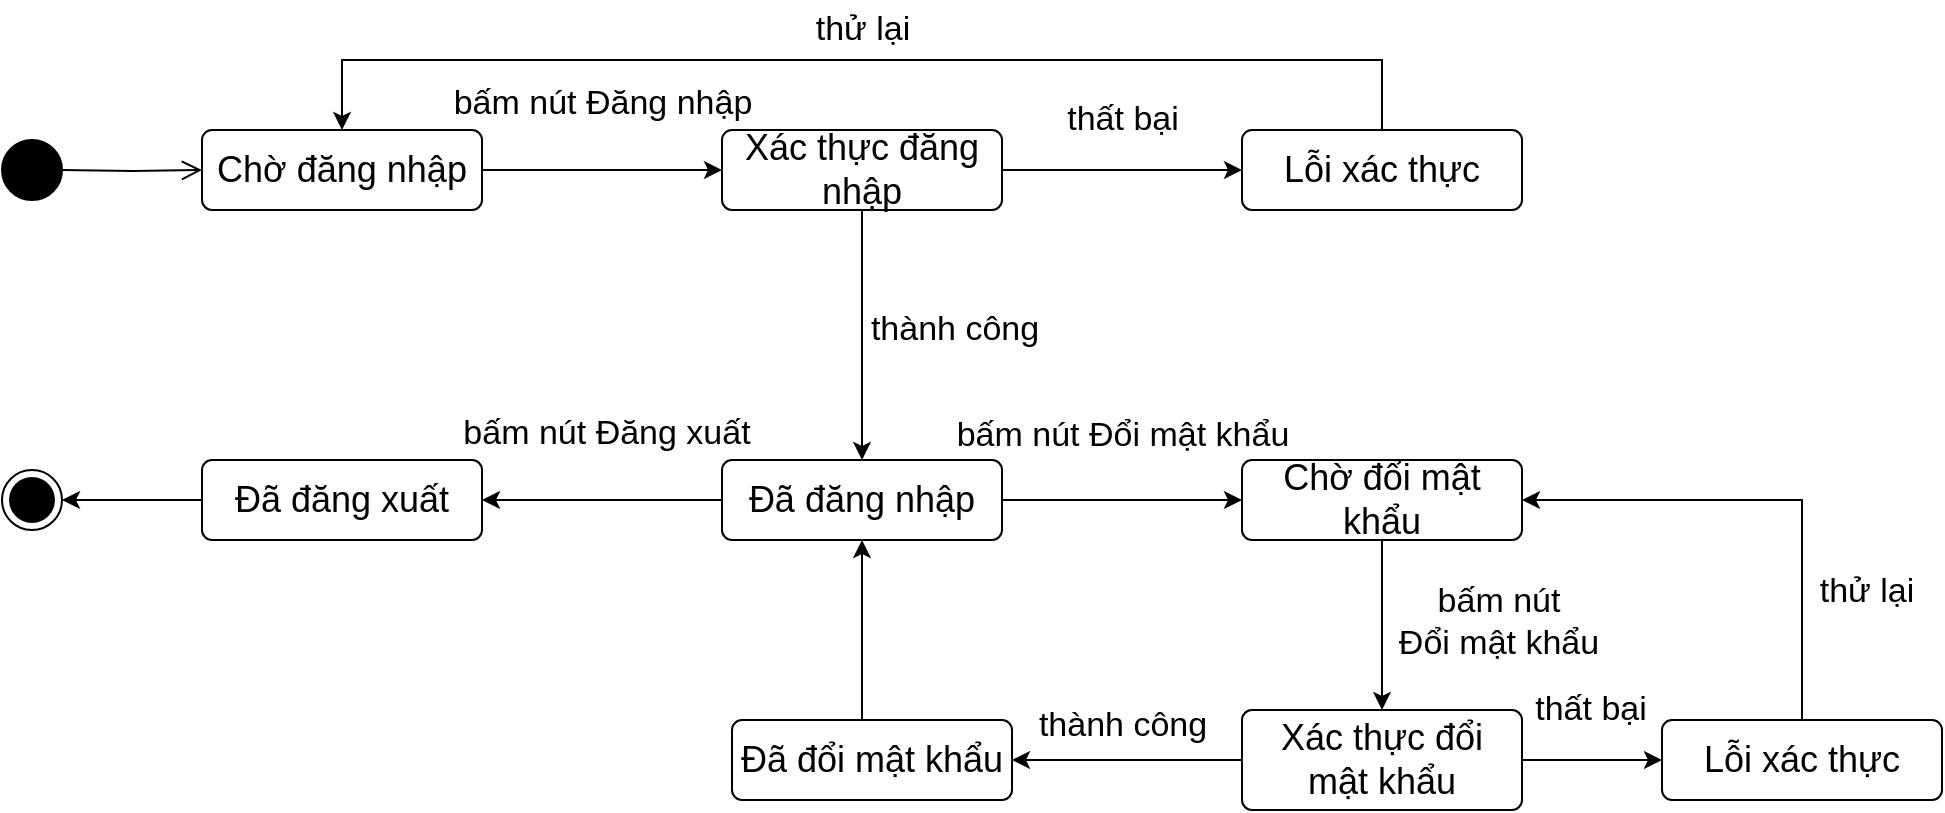 <mxfile version="26.0.7">
  <diagram name="Page-1" id="ig6ZdHgCOh64XJZ54fY-">
    <mxGraphModel dx="1050" dy="621" grid="1" gridSize="10" guides="1" tooltips="1" connect="1" arrows="1" fold="1" page="1" pageScale="1" pageWidth="850" pageHeight="1100" math="0" shadow="0">
      <root>
        <mxCell id="0" />
        <mxCell id="1" parent="0" />
        <mxCell id="TsZA0TqLV2QKXDV1wg5h-2" value="" style="edgeStyle=orthogonalEdgeStyle;html=1;verticalAlign=middle;endArrow=open;endSize=8;rounded=0;entryX=0;entryY=0.5;entryDx=0;entryDy=0;fontSize=18;" parent="1" target="TsZA0TqLV2QKXDV1wg5h-4" edge="1">
          <mxGeometry relative="1" as="geometry">
            <mxPoint x="100" y="85" as="targetPoint" />
            <mxPoint x="30" y="85" as="sourcePoint" />
          </mxGeometry>
        </mxCell>
        <mxCell id="TsZA0TqLV2QKXDV1wg5h-6" style="edgeStyle=orthogonalEdgeStyle;rounded=0;orthogonalLoop=1;jettySize=auto;html=1;fontSize=18;verticalAlign=middle;" parent="1" source="TsZA0TqLV2QKXDV1wg5h-4" target="TsZA0TqLV2QKXDV1wg5h-5" edge="1">
          <mxGeometry relative="1" as="geometry" />
        </mxCell>
        <mxCell id="TsZA0TqLV2QKXDV1wg5h-4" value="Chờ đăng nhập" style="html=1;align=center;verticalAlign=middle;rounded=1;absoluteArcSize=1;arcSize=10;dashed=0;whiteSpace=wrap;fontSize=18;" parent="1" vertex="1">
          <mxGeometry x="100" y="65" width="140" height="40" as="geometry" />
        </mxCell>
        <mxCell id="TsZA0TqLV2QKXDV1wg5h-9" style="edgeStyle=orthogonalEdgeStyle;rounded=0;orthogonalLoop=1;jettySize=auto;html=1;entryX=0;entryY=0.5;entryDx=0;entryDy=0;fontSize=18;verticalAlign=middle;" parent="1" source="TsZA0TqLV2QKXDV1wg5h-5" target="TsZA0TqLV2QKXDV1wg5h-8" edge="1">
          <mxGeometry relative="1" as="geometry" />
        </mxCell>
        <mxCell id="TsZA0TqLV2QKXDV1wg5h-12" style="edgeStyle=orthogonalEdgeStyle;rounded=0;orthogonalLoop=1;jettySize=auto;html=1;entryX=0.5;entryY=0;entryDx=0;entryDy=0;fontSize=18;verticalAlign=middle;" parent="1" source="TsZA0TqLV2QKXDV1wg5h-5" target="TsZA0TqLV2QKXDV1wg5h-11" edge="1">
          <mxGeometry relative="1" as="geometry" />
        </mxCell>
        <mxCell id="TsZA0TqLV2QKXDV1wg5h-5" value="Xác thực đăng nhập" style="html=1;align=center;verticalAlign=middle;rounded=1;absoluteArcSize=1;arcSize=10;dashed=0;whiteSpace=wrap;fontSize=18;" parent="1" vertex="1">
          <mxGeometry x="360" y="65" width="140" height="40" as="geometry" />
        </mxCell>
        <mxCell id="TsZA0TqLV2QKXDV1wg5h-7" value="bấm nút Đăng nhập" style="text;html=1;align=center;verticalAlign=middle;resizable=0;points=[];autosize=1;strokeColor=none;fillColor=none;fontSize=17;" parent="1" vertex="1">
          <mxGeometry x="215" y="37" width="170" height="30" as="geometry" />
        </mxCell>
        <mxCell id="TsZA0TqLV2QKXDV1wg5h-15" style="edgeStyle=orthogonalEdgeStyle;rounded=0;orthogonalLoop=1;jettySize=auto;html=1;entryX=0.5;entryY=0;entryDx=0;entryDy=0;fontSize=18;verticalAlign=middle;" parent="1" source="TsZA0TqLV2QKXDV1wg5h-8" target="TsZA0TqLV2QKXDV1wg5h-4" edge="1">
          <mxGeometry relative="1" as="geometry">
            <Array as="points">
              <mxPoint x="690" y="30" />
              <mxPoint x="170" y="30" />
            </Array>
          </mxGeometry>
        </mxCell>
        <mxCell id="TsZA0TqLV2QKXDV1wg5h-8" value="Lỗi xác thực" style="html=1;align=center;verticalAlign=middle;rounded=1;absoluteArcSize=1;arcSize=10;dashed=0;whiteSpace=wrap;fontSize=18;" parent="1" vertex="1">
          <mxGeometry x="620" y="65" width="140" height="40" as="geometry" />
        </mxCell>
        <mxCell id="TsZA0TqLV2QKXDV1wg5h-10" value="thất bại" style="text;html=1;align=center;verticalAlign=middle;resizable=0;points=[];autosize=1;strokeColor=none;fillColor=none;fontSize=17;" parent="1" vertex="1">
          <mxGeometry x="520" y="45" width="80" height="30" as="geometry" />
        </mxCell>
        <mxCell id="TsZA0TqLV2QKXDV1wg5h-19" style="edgeStyle=orthogonalEdgeStyle;rounded=0;orthogonalLoop=1;jettySize=auto;html=1;fontSize=18;verticalAlign=middle;" parent="1" source="TsZA0TqLV2QKXDV1wg5h-11" target="TsZA0TqLV2QKXDV1wg5h-16" edge="1">
          <mxGeometry relative="1" as="geometry" />
        </mxCell>
        <mxCell id="TsZA0TqLV2QKXDV1wg5h-23" style="edgeStyle=orthogonalEdgeStyle;rounded=0;orthogonalLoop=1;jettySize=auto;html=1;entryX=0;entryY=0.5;entryDx=0;entryDy=0;fontSize=18;verticalAlign=middle;" parent="1" source="TsZA0TqLV2QKXDV1wg5h-11" target="TsZA0TqLV2QKXDV1wg5h-22" edge="1">
          <mxGeometry relative="1" as="geometry" />
        </mxCell>
        <mxCell id="TsZA0TqLV2QKXDV1wg5h-11" value="Đã đăng nhập" style="html=1;align=center;verticalAlign=middle;rounded=1;absoluteArcSize=1;arcSize=10;dashed=0;whiteSpace=wrap;fontSize=18;" parent="1" vertex="1">
          <mxGeometry x="360" y="230" width="140" height="40" as="geometry" />
        </mxCell>
        <mxCell id="TsZA0TqLV2QKXDV1wg5h-13" value="thành công" style="text;html=1;align=center;verticalAlign=middle;resizable=0;points=[];autosize=1;strokeColor=none;fillColor=none;fontSize=17;" parent="1" vertex="1">
          <mxGeometry x="421" y="150" width="110" height="30" as="geometry" />
        </mxCell>
        <mxCell id="TsZA0TqLV2QKXDV1wg5h-20" style="edgeStyle=orthogonalEdgeStyle;rounded=0;orthogonalLoop=1;jettySize=auto;html=1;entryX=1;entryY=0.5;entryDx=0;entryDy=0;fontSize=18;verticalAlign=middle;" parent="1" source="TsZA0TqLV2QKXDV1wg5h-16" target="TsZA0TqLV2QKXDV1wg5h-17" edge="1">
          <mxGeometry relative="1" as="geometry" />
        </mxCell>
        <mxCell id="TsZA0TqLV2QKXDV1wg5h-16" value="Đã đăng xuất" style="html=1;align=center;verticalAlign=middle;rounded=1;absoluteArcSize=1;arcSize=10;dashed=0;whiteSpace=wrap;fontSize=18;" parent="1" vertex="1">
          <mxGeometry x="100" y="230" width="140" height="40" as="geometry" />
        </mxCell>
        <mxCell id="TsZA0TqLV2QKXDV1wg5h-17" value="" style="ellipse;html=1;shape=endState;fillColor=strokeColor;fontSize=18;verticalAlign=middle;" parent="1" vertex="1">
          <mxGeometry y="235" width="30" height="30" as="geometry" />
        </mxCell>
        <mxCell id="TsZA0TqLV2QKXDV1wg5h-18" value="" style="ellipse;fillColor=strokeColor;html=1;fontSize=18;verticalAlign=middle;" parent="1" vertex="1">
          <mxGeometry y="70" width="30" height="30" as="geometry" />
        </mxCell>
        <mxCell id="TsZA0TqLV2QKXDV1wg5h-21" value="bấm nút Đăng xuất" style="text;html=1;align=center;verticalAlign=middle;resizable=0;points=[];autosize=1;strokeColor=none;fillColor=none;fontSize=17;" parent="1" vertex="1">
          <mxGeometry x="217" y="202" width="170" height="30" as="geometry" />
        </mxCell>
        <mxCell id="TsZA0TqLV2QKXDV1wg5h-27" style="edgeStyle=orthogonalEdgeStyle;rounded=0;orthogonalLoop=1;jettySize=auto;html=1;entryX=0.5;entryY=0;entryDx=0;entryDy=0;fontSize=18;verticalAlign=middle;" parent="1" source="TsZA0TqLV2QKXDV1wg5h-22" target="TsZA0TqLV2QKXDV1wg5h-26" edge="1">
          <mxGeometry relative="1" as="geometry" />
        </mxCell>
        <mxCell id="TsZA0TqLV2QKXDV1wg5h-22" value="Chờ đổi mật khẩu" style="html=1;align=center;verticalAlign=middle;rounded=1;absoluteArcSize=1;arcSize=10;dashed=0;whiteSpace=wrap;fontSize=18;" parent="1" vertex="1">
          <mxGeometry x="620" y="230" width="140" height="40" as="geometry" />
        </mxCell>
        <mxCell id="TsZA0TqLV2QKXDV1wg5h-24" value="bấm nút Đổi mật khẩu" style="text;html=1;align=center;verticalAlign=middle;resizable=0;points=[];autosize=1;strokeColor=none;fillColor=none;fontSize=17;" parent="1" vertex="1">
          <mxGeometry x="465" y="203" width="190" height="30" as="geometry" />
        </mxCell>
        <mxCell id="TsZA0TqLV2QKXDV1wg5h-25" value="thử lại" style="text;html=1;align=center;verticalAlign=middle;resizable=0;points=[];autosize=1;strokeColor=none;fillColor=none;fontSize=17;" parent="1" vertex="1">
          <mxGeometry x="395" width="70" height="30" as="geometry" />
        </mxCell>
        <mxCell id="TsZA0TqLV2QKXDV1wg5h-30" value="" style="edgeStyle=orthogonalEdgeStyle;rounded=0;orthogonalLoop=1;jettySize=auto;html=1;fontSize=18;verticalAlign=middle;" parent="1" source="TsZA0TqLV2QKXDV1wg5h-26" target="TsZA0TqLV2QKXDV1wg5h-29" edge="1">
          <mxGeometry relative="1" as="geometry" />
        </mxCell>
        <mxCell id="TsZA0TqLV2QKXDV1wg5h-36" style="edgeStyle=orthogonalEdgeStyle;rounded=0;orthogonalLoop=1;jettySize=auto;html=1;entryX=1;entryY=0.5;entryDx=0;entryDy=0;fontSize=18;verticalAlign=middle;" parent="1" source="TsZA0TqLV2QKXDV1wg5h-26" target="TsZA0TqLV2QKXDV1wg5h-35" edge="1">
          <mxGeometry relative="1" as="geometry" />
        </mxCell>
        <mxCell id="TsZA0TqLV2QKXDV1wg5h-26" value="Xác thực đổi&lt;div&gt;mật khẩu&lt;/div&gt;" style="html=1;align=center;verticalAlign=middle;rounded=1;absoluteArcSize=1;arcSize=10;dashed=0;whiteSpace=wrap;fontSize=18;" parent="1" vertex="1">
          <mxGeometry x="620" y="355" width="140" height="50" as="geometry" />
        </mxCell>
        <mxCell id="TsZA0TqLV2QKXDV1wg5h-28" value="bấm nút&lt;div&gt;Đổi mật khẩu&lt;/div&gt;" style="text;html=1;align=center;verticalAlign=middle;resizable=0;points=[];autosize=1;strokeColor=none;fillColor=none;fontSize=17;" parent="1" vertex="1">
          <mxGeometry x="688" y="286" width="120" height="50" as="geometry" />
        </mxCell>
        <mxCell id="TsZA0TqLV2QKXDV1wg5h-32" style="edgeStyle=orthogonalEdgeStyle;rounded=0;orthogonalLoop=1;jettySize=auto;html=1;entryX=1;entryY=0.5;entryDx=0;entryDy=0;fontSize=18;verticalAlign=middle;" parent="1" source="TsZA0TqLV2QKXDV1wg5h-29" target="TsZA0TqLV2QKXDV1wg5h-22" edge="1">
          <mxGeometry relative="1" as="geometry">
            <Array as="points">
              <mxPoint x="900" y="250" />
            </Array>
          </mxGeometry>
        </mxCell>
        <mxCell id="TsZA0TqLV2QKXDV1wg5h-29" value="Lỗi xác thực" style="html=1;align=center;verticalAlign=middle;rounded=1;absoluteArcSize=1;arcSize=10;dashed=0;whiteSpace=wrap;fontSize=18;" parent="1" vertex="1">
          <mxGeometry x="830" y="360" width="140" height="40" as="geometry" />
        </mxCell>
        <mxCell id="TsZA0TqLV2QKXDV1wg5h-33" value="thử lại" style="text;html=1;align=center;verticalAlign=middle;resizable=0;points=[];autosize=1;strokeColor=none;fillColor=none;fontSize=17;" parent="1" vertex="1">
          <mxGeometry x="897" y="281" width="70" height="30" as="geometry" />
        </mxCell>
        <mxCell id="TsZA0TqLV2QKXDV1wg5h-34" value="thất bại" style="text;html=1;align=center;verticalAlign=middle;resizable=0;points=[];autosize=1;strokeColor=none;fillColor=none;fontSize=17;" parent="1" vertex="1">
          <mxGeometry x="754" y="340" width="80" height="30" as="geometry" />
        </mxCell>
        <mxCell id="TsZA0TqLV2QKXDV1wg5h-38" style="edgeStyle=orthogonalEdgeStyle;rounded=0;orthogonalLoop=1;jettySize=auto;html=1;entryX=0.5;entryY=1;entryDx=0;entryDy=0;fontSize=18;verticalAlign=middle;" parent="1" source="TsZA0TqLV2QKXDV1wg5h-35" target="TsZA0TqLV2QKXDV1wg5h-11" edge="1">
          <mxGeometry relative="1" as="geometry">
            <Array as="points">
              <mxPoint x="430" y="340" />
              <mxPoint x="430" y="340" />
            </Array>
          </mxGeometry>
        </mxCell>
        <mxCell id="TsZA0TqLV2QKXDV1wg5h-35" value="Đã đổi mật khẩu" style="html=1;align=center;verticalAlign=middle;rounded=1;absoluteArcSize=1;arcSize=10;dashed=0;whiteSpace=wrap;fontSize=18;" parent="1" vertex="1">
          <mxGeometry x="365" y="360" width="140" height="40" as="geometry" />
        </mxCell>
        <mxCell id="TsZA0TqLV2QKXDV1wg5h-37" value="thành công" style="text;html=1;align=center;verticalAlign=middle;resizable=0;points=[];autosize=1;strokeColor=none;fillColor=none;fontSize=17;" parent="1" vertex="1">
          <mxGeometry x="505" y="348" width="110" height="30" as="geometry" />
        </mxCell>
      </root>
    </mxGraphModel>
  </diagram>
</mxfile>

